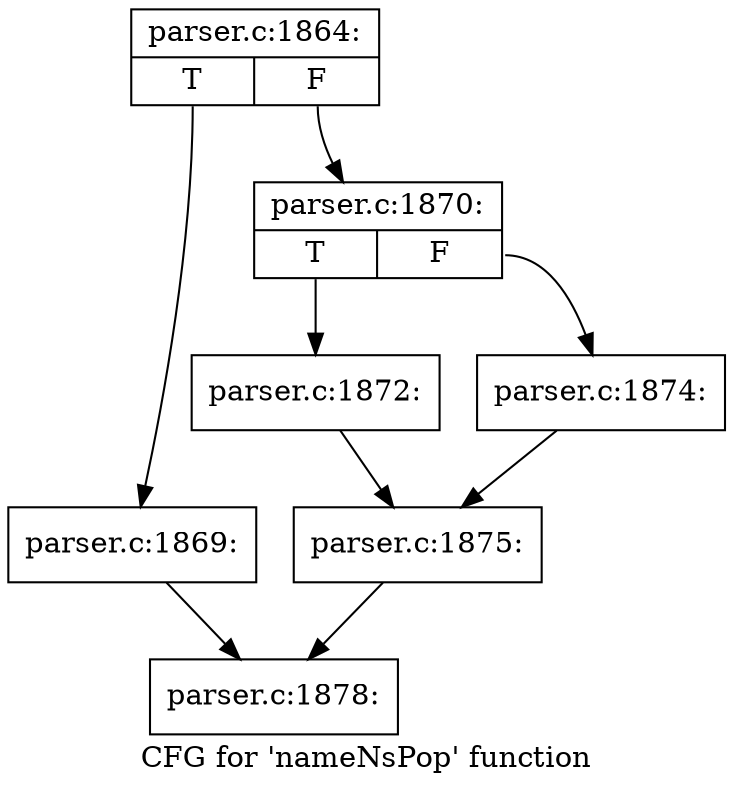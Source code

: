 digraph "CFG for 'nameNsPop' function" {
	label="CFG for 'nameNsPop' function";

	Node0x4ded7e0 [shape=record,label="{parser.c:1864:|{<s0>T|<s1>F}}"];
	Node0x4ded7e0:s0 -> Node0x4ded870;
	Node0x4ded7e0:s1 -> Node0x4ded8c0;
	Node0x4ded870 [shape=record,label="{parser.c:1869:}"];
	Node0x4ded870 -> Node0x4df06d0;
	Node0x4ded8c0 [shape=record,label="{parser.c:1870:|{<s0>T|<s1>F}}"];
	Node0x4ded8c0:s0 -> Node0x4df54a0;
	Node0x4ded8c0:s1 -> Node0x4df5540;
	Node0x4df54a0 [shape=record,label="{parser.c:1872:}"];
	Node0x4df54a0 -> Node0x4df54f0;
	Node0x4df5540 [shape=record,label="{parser.c:1874:}"];
	Node0x4df5540 -> Node0x4df54f0;
	Node0x4df54f0 [shape=record,label="{parser.c:1875:}"];
	Node0x4df54f0 -> Node0x4df06d0;
	Node0x4df06d0 [shape=record,label="{parser.c:1878:}"];
}
